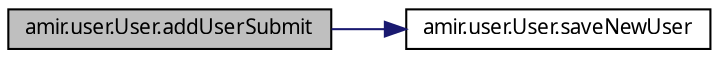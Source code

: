 digraph "amir.user.User.addUserSubmit"
{
 // LATEX_PDF_SIZE
  edge [fontname="FreeSans.ttf",fontsize="10",labelfontname="FreeSans.ttf",labelfontsize="10"];
  node [fontname="FreeSans.ttf",fontsize="10",shape=record];
  rankdir="LR";
  Node1 [label="amir.user.User.addUserSubmit",height=0.2,width=0.4,color="black", fillcolor="grey75", style="filled", fontcolor="black",tooltip=" "];
  Node1 -> Node2 [color="midnightblue",fontsize="10",style="solid",fontname="FreeSans.ttf"];
  Node2 [label="amir.user.User.saveNewUser",height=0.2,width=0.4,color="black", fillcolor="white", style="filled",URL="$classamir_1_1user_1_1_user.html#a3ed2b5c19639e2265fc11ee38e8b68af",tooltip=" "];
}
